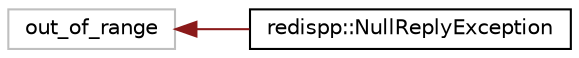 digraph "Graphical Class Hierarchy"
{
  edge [fontname="Helvetica",fontsize="10",labelfontname="Helvetica",labelfontsize="10"];
  node [fontname="Helvetica",fontsize="10",shape=record];
  rankdir="LR";
  Node17 [label="out_of_range",height=0.2,width=0.4,color="grey75", fillcolor="white", style="filled"];
  Node17 -> Node0 [dir="back",color="firebrick4",fontsize="10",style="solid",fontname="Helvetica"];
  Node0 [label="redispp::NullReplyException",height=0.2,width=0.4,color="black", fillcolor="white", style="filled",URL="$classredispp_1_1_null_reply_exception.html"];
}
